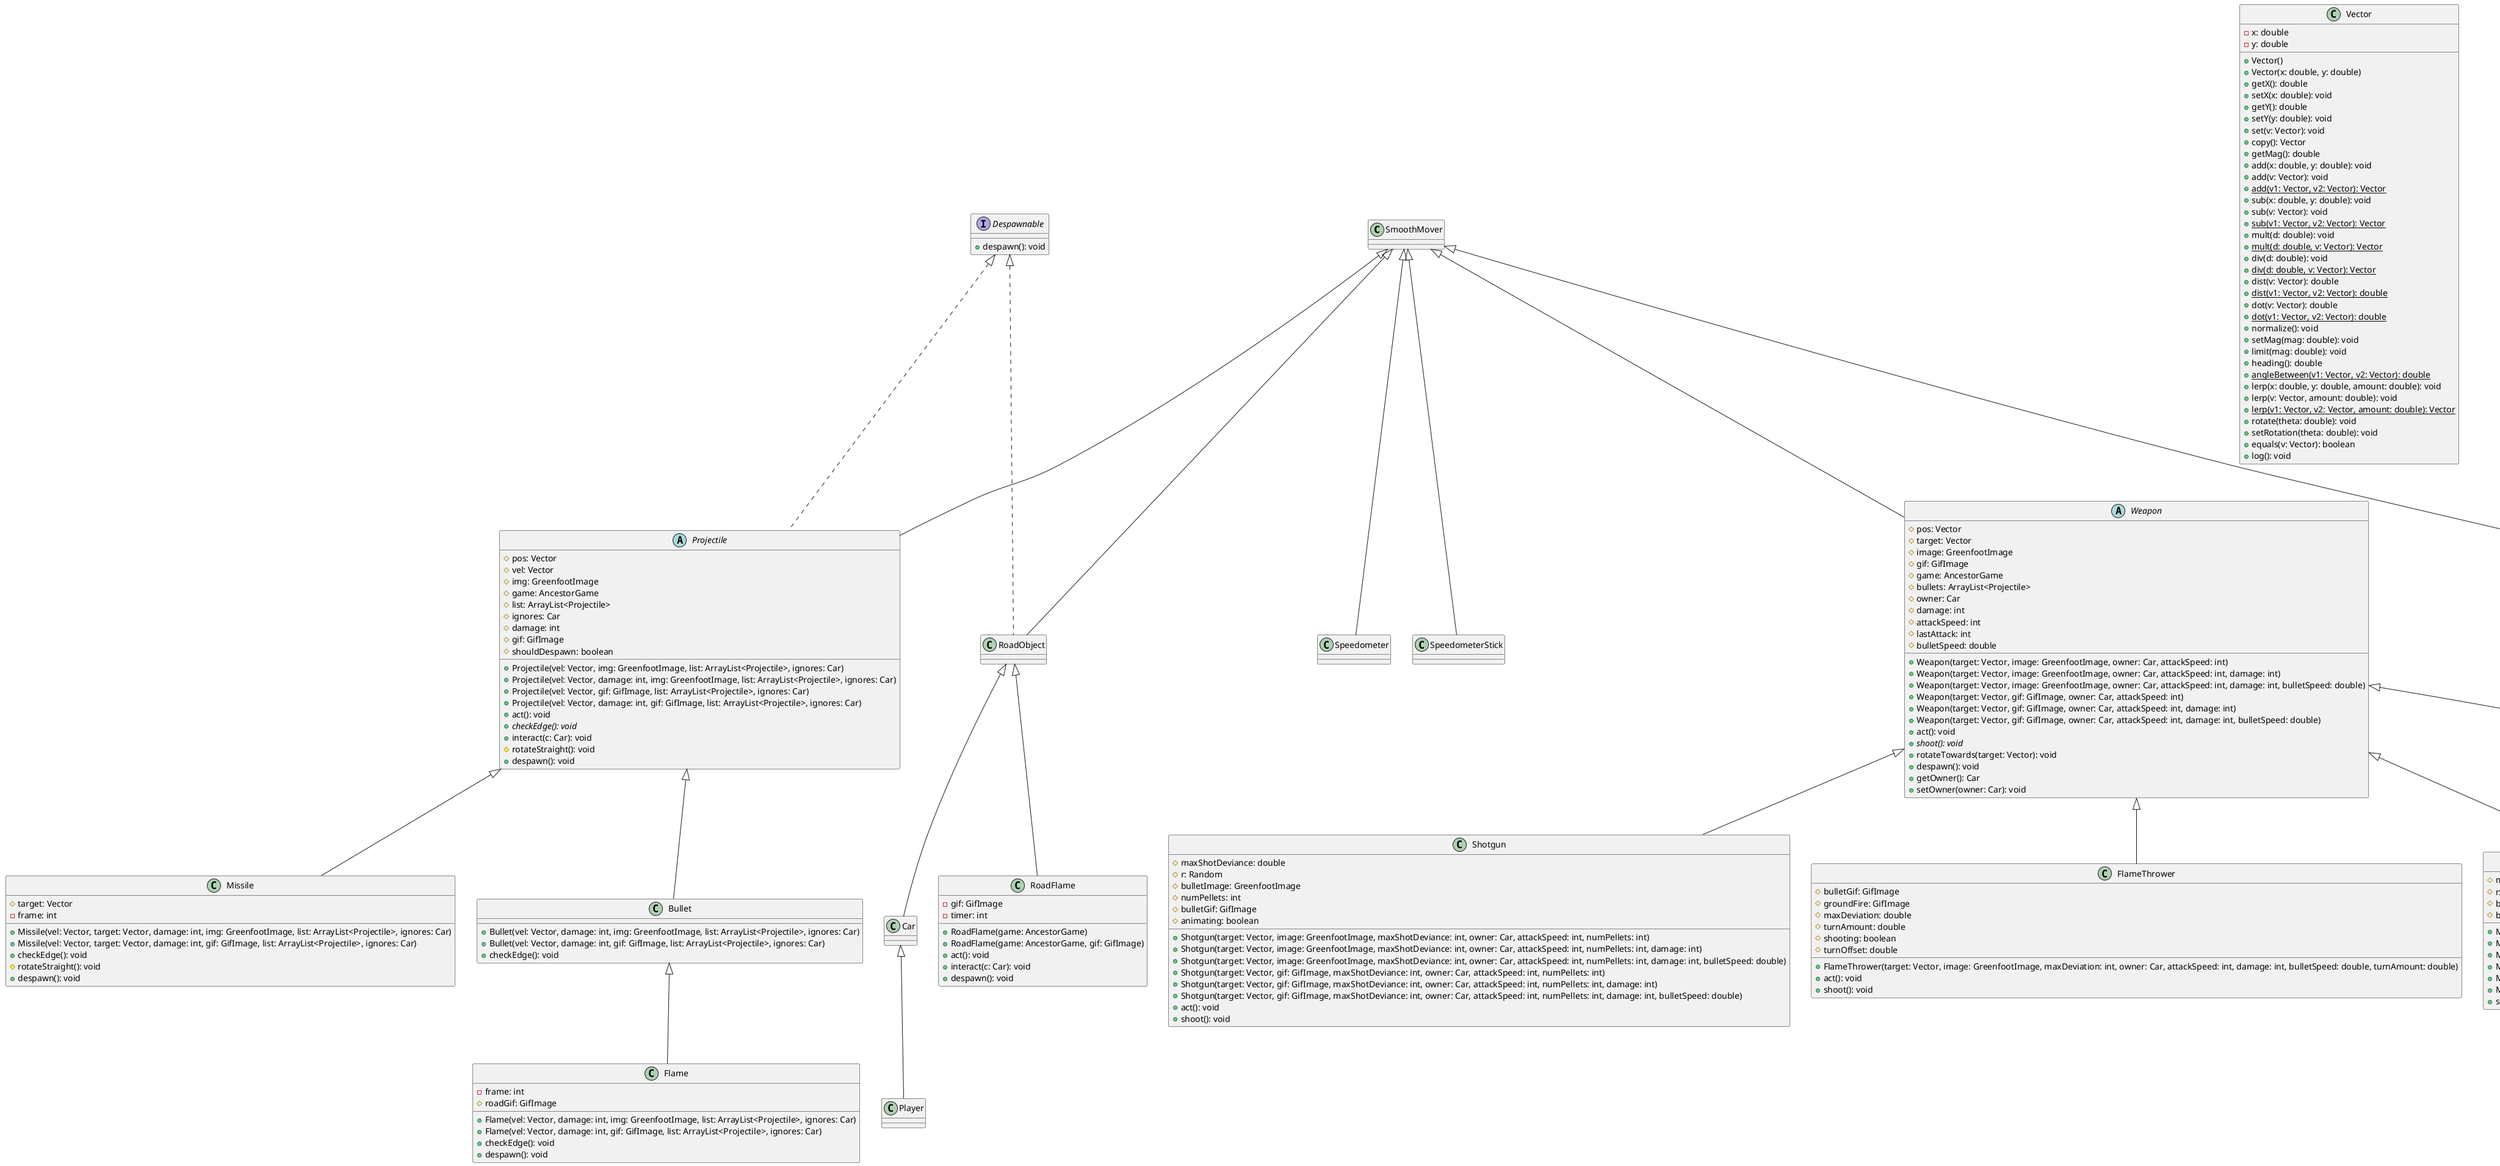 @startuml

class SmoothMover
abstract class Projectile extends SmoothMover implements Despawnable
class Bullet extends Projectile
class Flame extends Bullet
class Missile extends Projectile
class RoadObject extends SmoothMover implements Despawnable
class RoadFlame extends RoadObject
abstract class Weapon extends SmoothMover
class FlameThrower extends Weapon
class MachineGun extends Weapon
class RocketLauncher extends Weapon
class Shotgun extends Weapon
interface Despawnable
class Vector
abstract class AbstRoad extends SmoothMover
class Road extends AbstRoad
class Car extends RoadObject
class Player extends Car
abstract class AncestorGame
class CarTest extends AncestorGame
class RoadTest extends AncestorGame
class SpeedometerTest extends AncestorGame
class WeaponTest extends AncestorGame
class Speedometer extends SmoothMover
class SpeedometerStick extends SmoothMover

Vector : -x: double
Vector : -y: double

Vector : +Vector()
Vector : +Vector(x: double, y: double)
Vector : +getX(): double
Vector : +setX(x: double): void
Vector : +getY(): double
Vector : +setY(y: double): void
Vector : +set(v: Vector): void
Vector : +copy(): Vector
Vector : +getMag(): double
Vector : +add(x: double, y: double): void
Vector : +add(v: Vector): void
Vector : {static}+add(v1: Vector, v2: Vector): Vector
Vector : +sub(x: double, y: double): void
Vector : +sub(v: Vector): void
Vector : {static}+sub(v1: Vector, v2: Vector): Vector
Vector : +mult(d: double): void
Vector : {static}+mult(d: double, v: Vector): Vector
Vector : +div(d: double): void
Vector : {static}+div(d: double, v: Vector): Vector
Vector : +dist(v: Vector): double
Vector : {static}+dist(v1: Vector, v2: Vector): double
Vector : +dot(v: Vector): double
Vector : {static}+dot(v1: Vector, v2: Vector): double
Vector : +normalize(): void
Vector : +setMag(mag: double): void
Vector : +limit(mag: double): void
Vector : +heading(): double
Vector : {static}+angleBetween(v1: Vector, v2: Vector): double
Vector : +lerp(x: double, y: double, amount: double): void
Vector : +lerp(v: Vector, amount: double): void
Vector : {static}+lerp(v1: Vector, v2: Vector, amount: double): Vector
Vector : +rotate(theta: double): void
Vector : +setRotation(theta: double): void
Vector : +equals(v: Vector): boolean
Vector : +log(): void

Despawnable : +despawn(): void

Projectile : #pos: Vector
Projectile : #vel: Vector
Projectile : #img: GreenfootImage
Projectile : #game: AncestorGame
Projectile : #list: ArrayList<Projectile>
Projectile : #ignores: Car
Projectile : #damage: int
Projectile : #gif: GifImage
Projectile : #shouldDespawn: boolean

Projectile : +Projectile(vel: Vector, img: GreenfootImage, list: ArrayList<Projectile>, ignores: Car)
Projectile : +Projectile(vel: Vector, damage: int, img: GreenfootImage, list: ArrayList<Projectile>, ignores: Car)
Projectile : +Projectile(vel: Vector, gif: GifImage, list: ArrayList<Projectile>, ignores: Car)
Projectile : +Projectile(vel: Vector, damage: int, gif: GifImage, list: ArrayList<Projectile>, ignores: Car)
Projectile : +act(): void
Projectile : {abstract}+checkEdge(): void
Projectile : +interact(c: Car): void
Projectile : #rotateStraight(): void
Projectile : +despawn(): void

Bullet : +Bullet(vel: Vector, damage: int, img: GreenfootImage, list: ArrayList<Projectile>, ignores: Car)
Bullet : +Bullet(vel: Vector, damage: int, gif: GifImage, list: ArrayList<Projectile>, ignores: Car)
Bullet : +checkEdge(): void

Flame : -frame: int
Flame : #roadGif: GifImage

Flame : +Flame(vel: Vector, damage: int, img: GreenfootImage, list: ArrayList<Projectile>, ignores: Car)
Flame : +Flame(vel: Vector, damage: int, gif: GifImage, list: ArrayList<Projectile>, ignores: Car)
Flame : +checkEdge(): void
Flame : +despawn(): void

Missile : #target: Vector
Missile : -frame: int

Missile : +Missile(vel: Vector, target: Vector, damage: int, img: GreenfootImage, list: ArrayList<Projectile>, ignores: Car)
Missile : +Missile(vel: Vector, target: Vector, damage: int, gif: GifImage, list: ArrayList<Projectile>, ignores: Car)
Missile : +checkEdge(): void
Missile : #rotateStraight(): void
Missile : +despawn(): void

RoadFlame : -gif: GifImage
RoadFlame : -timer: int
RoadFlame : +RoadFlame(game: AncestorGame)
RoadFlame : +RoadFlame(game: AncestorGame, gif: GifImage)
RoadFlame : +act(): void
RoadFlame : +interact(c: Car): void
RoadFlame : +despawn(): void

Weapon : #pos: Vector
Weapon : #target: Vector
Weapon : #image: GreenfootImage
Weapon : #gif: GifImage
Weapon : #game: AncestorGame
Weapon : #bullets: ArrayList<Projectile>
Weapon : #owner: Car
Weapon : #damage: int
Weapon : #attackSpeed: int
Weapon : #lastAttack: int
Weapon : #bulletSpeed: double

Weapon : +Weapon(target: Vector, image: GreenfootImage, owner: Car, attackSpeed: int)
Weapon : +Weapon(target: Vector, image: GreenfootImage, owner: Car, attackSpeed: int, damage: int)
Weapon : +Weapon(target: Vector, image: GreenfootImage, owner: Car, attackSpeed: int, damage: int, bulletSpeed: double)
Weapon : +Weapon(target: Vector, gif: GifImage, owner: Car, attackSpeed: int)
Weapon : +Weapon(target: Vector, gif: GifImage, owner: Car, attackSpeed: int, damage: int)
Weapon : +Weapon(target: Vector, gif: GifImage, owner: Car, attackSpeed: int, damage: int, bulletSpeed: double)
Weapon : +act(): void
Weapon : {abstract}+shoot(): void
Weapon : +rotateTowards(target: Vector): void
Weapon : +despawn(): void
Weapon : +getOwner(): Car
Weapon : +setOwner(owner: Car): void

MachineGun : #maxShotDeviance: double
MachineGun : #r: Random
MachineGun : #bulletImage: GreenfootImage
MachineGun : #bulletGif: GifImage

MachineGun : +MachineGun(target: Vector, image: GreenfootImage, maxShotDeviance: int, owner: Car, attackSpeed: int)
MachineGun : +MachineGun(target: Vector, image: GreenfootImage, maxShotDeviance: int, owner: Car, attackSpeed: int, damage: int)
MachineGun : +MachineGun(target: Vector, image: GreenfootImage, maxShotDeviance: int, owner: Car, attackSpeed: int, damage: int, bulletSpeed: double)
MachineGun : +MachineGun(target: Vector, gif: GifImage, maxShotDeviance: int, owner: Car, attackSpeed: int)
MachineGun : +MachineGun(target: Vector, gif: GifImage, maxShotDeviance: int, owner: Car, attackSpeed: int, damage: int)
MachineGun : +MachineGun(target: Vector, gif: GifImage, maxShotDeviance: int, owner: Car, attackSpeed: int, damage: int, bulletSpeed: double)
MachineGun : +shoot(): void

Shotgun : #maxShotDeviance: double
Shotgun : #r: Random
Shotgun : #bulletImage: GreenfootImage
Shotgun : #numPellets: int
Shotgun : #bulletGif: GifImage
Shotgun : #animating: boolean

Shotgun : +Shotgun(target: Vector, image: GreenfootImage, maxShotDeviance: int, owner: Car, attackSpeed: int, numPellets: int)
Shotgun : +Shotgun(target: Vector, image: GreenfootImage, maxShotDeviance: int, owner: Car, attackSpeed: int, numPellets: int, damage: int)
Shotgun : +Shotgun(target: Vector, image: GreenfootImage, maxShotDeviance: int, owner: Car, attackSpeed: int, numPellets: int, damage: int, bulletSpeed: double)
Shotgun : +Shotgun(target: Vector, gif: GifImage, maxShotDeviance: int, owner: Car, attackSpeed: int, numPellets: int)
Shotgun : +Shotgun(target: Vector, gif: GifImage, maxShotDeviance: int, owner: Car, attackSpeed: int, numPellets: int, damage: int)
Shotgun : +Shotgun(target: Vector, gif: GifImage, maxShotDeviance: int, owner: Car, attackSpeed: int, numPellets: int, damage: int, bulletSpeed: double)
Shotgun : +act(): void
Shotgun : +shoot(): void

RocketLauncher : #bulletImage: GreenfootImage
RocketLauncher : #bulletGif: GifImage

RocketLauncher : +RocketLauncher(target: Vector, image: GreenfootImage, owner: Car, attackSpeed: int)
RocketLauncher : +RocketLauncher(target: Vector, image: GreenfootImage, owner: Car, attackSpeed: int, damage: int)
RocketLauncher : +RocketLauncher(target: Vector, image: GreenfootImage, owner: Car, attackSpeed: int, damage: int, bulletSpeed: double)
RocketLauncher : +RocketLauncher(target: Vector, gif: GifImage, owner: Car, attackSpeed: int)
RocketLauncher : +RocketLauncher(target: Vector, gif: GifImage, owner: Car, attackSpeed: int, damage: int)
RocketLauncher : +RocketLauncher(target: Vector, gif: GifImage, owner: Car, attackSpeed: int, damage: int, bulletSpeed: double)
RocketLauncher : +shoot(): void

FlameThrower : #bulletGif: GifImage
FlameThrower : #groundFire: GifImage
FlameThrower : #maxDeviation: double
FlameThrower : #turnAmount: double
FlameThrower : #shooting: boolean
FlameThrower : #turnOffset: double

FlameThrower : +FlameThrower(target: Vector, image: GreenfootImage, maxDeviation: int, owner: Car, attackSpeed: int, damage: int, bulletSpeed: double, turnAmount: double)
FlameThrower : +act(): void
FlameThrower : +shoot(): void

WeaponTest : testGun: Weapon
WeaponTest : car: ArrayList<Car>
WeaponTest : enemy: ArrayList<Car>
WeaponTest : shooting: boolean
WeaponTest : machineGif: GifImage
WeaponTest : shotGif: GifImage
WeaponTest : flameGif: GifImage
WeaponTest : rocket: GreenfootImage
WeaponTest : alive: boolean
WeaponTest : carGif: GifImage

WeaponTest : +WeaponTest()
WeaponTest : +act(): void


@enduml